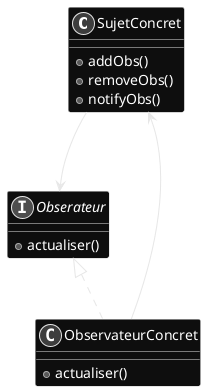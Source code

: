 @startuml Patron_Observateur
skinparam backgroundcolor transparent
skinparam Monochrome reverse

class SujetConcret {
	+ addObs()
	+ removeObs()
	+ notifyObs()
}

class ObservateurConcret implements Obserateur {
	+ actualiser()
}

interface Obserateur {
	+ actualiser()
}
SujetConcret --> Obserateur : observateurs
ObservateurConcret --> SujetConcret : sujet

@enduml